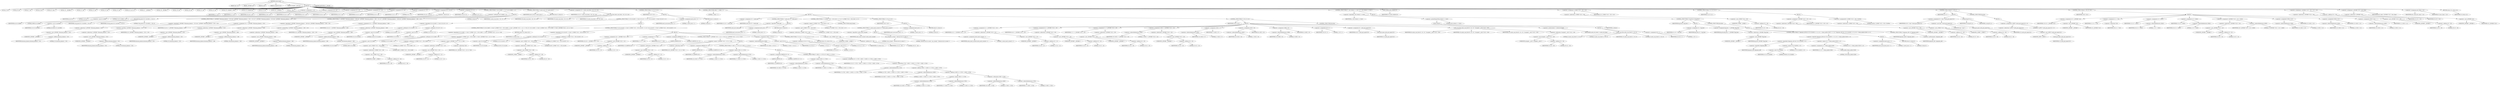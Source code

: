 digraph cache_insert {  
"1000123" [label = "(METHOD,cache_insert)" ]
"1000124" [label = "(PARAM,char *a1)" ]
"1000125" [label = "(PARAM,_DWORD *a2)" ]
"1000126" [label = "(PARAM,int a3)" ]
"1000127" [label = "(PARAM,unsigned int a4)" ]
"1000128" [label = "(PARAM,unsigned __int16 a5)" ]
"1000129" [label = "(BLOCK,,)" ]
"1000130" [label = "(LOCAL,v5: int)" ]
"1000131" [label = "(LOCAL,v6: int)" ]
"1000132" [label = "(LOCAL,v7: int)" ]
"1000133" [label = "(LOCAL,v8: int)" ]
"1000134" [label = "(LOCAL,v9: char *)" ]
"1000135" [label = "(LOCAL,v10: _DWORD *)" ]
"1000136" [label = "(LOCAL,v11: int)" ]
"1000137" [label = "(LOCAL,v12: int)" ]
"1000138" [label = "(LOCAL,v13: int)" ]
"1000139" [label = "(LOCAL,v15: int)" ]
"1000140" [label = "(LOCAL,v16: int [ 5 ])" ]
"1000141" [label = "(LOCAL,v17: _DWORD *)" ]
"1000142" [label = "(LOCAL,v18: _DWORD *)" ]
"1000143" [label = "(LOCAL,v19: int)" ]
"1000144" [label = "(LOCAL,v20: int)" ]
"1000145" [label = "(LOCAL,v21: int)" ]
"1000146" [label = "(LOCAL,v22: int)" ]
"1000147" [label = "(LOCAL,v23: unsigned __int16)" ]
"1000148" [label = "(LOCAL,v24: unsigned int)" ]
"1000149" [label = "(LOCAL,v25: int)" ]
"1000150" [label = "(LOCAL,v26: _DWORD *)" ]
"1000151" [label = "(LOCAL,s: char *)" ]
"1000152" [label = "(<operator>.assignment,s = a1)" ]
"1000153" [label = "(IDENTIFIER,s,s = a1)" ]
"1000154" [label = "(IDENTIFIER,a1,s = a1)" ]
"1000155" [label = "(<operator>.assignment,v26 = a2)" ]
"1000156" [label = "(IDENTIFIER,v26,v26 = a2)" ]
"1000157" [label = "(IDENTIFIER,a2,v26 = a2)" ]
"1000158" [label = "(<operator>.assignment,v25 = a3)" ]
"1000159" [label = "(IDENTIFIER,v25,v25 = a3)" ]
"1000160" [label = "(IDENTIFIER,a3,v25 = a3)" ]
"1000161" [label = "(<operator>.assignment,v24 = a4)" ]
"1000162" [label = "(IDENTIFIER,v24,v24 = a4)" ]
"1000163" [label = "(IDENTIFIER,a4,v24 = a4)" ]
"1000164" [label = "(<operator>.assignment,v23 = a5)" ]
"1000165" [label = "(IDENTIFIER,v23,v23 = a5)" ]
"1000166" [label = "(IDENTIFIER,a5,v23 = a5)" ]
"1000167" [label = "(<operator>.assignment,v21 = 0)" ]
"1000168" [label = "(IDENTIFIER,v21,v21 = 0)" ]
"1000169" [label = "(LITERAL,0,v21 = 0)" ]
"1000170" [label = "(<operator>.assignment,v20 = a5 & 4)" ]
"1000171" [label = "(IDENTIFIER,v20,v20 = a5 & 4)" ]
"1000172" [label = "(<operator>.and,a5 & 4)" ]
"1000173" [label = "(IDENTIFIER,a5,a5 & 4)" ]
"1000174" [label = "(LITERAL,4,a5 & 4)" ]
"1000175" [label = "(<operator>.assignment,v19 = 0)" ]
"1000176" [label = "(IDENTIFIER,v19,v19 = 0)" ]
"1000177" [label = "(LITERAL,0,v19 = 0)" ]
"1000178" [label = "(CONTROL_STRUCTURE,if ( (a5 & 0x980) != 0 ),if ( (a5 & 0x980) != 0 ))" ]
"1000179" [label = "(<operator>.notEquals,(a5 & 0x980) != 0)" ]
"1000180" [label = "(<operator>.and,a5 & 0x980)" ]
"1000181" [label = "(IDENTIFIER,a5,a5 & 0x980)" ]
"1000182" [label = "(LITERAL,0x980,a5 & 0x980)" ]
"1000183" [label = "(LITERAL,0,(a5 & 0x980) != 0)" ]
"1000184" [label = "(BLOCK,,)" ]
"1000185" [label = "(log_query,log_query(v23 | 0x10000, s, v26, 0))" ]
"1000186" [label = "(<operator>.or,v23 | 0x10000)" ]
"1000187" [label = "(IDENTIFIER,v23,v23 | 0x10000)" ]
"1000188" [label = "(LITERAL,0x10000,v23 | 0x10000)" ]
"1000189" [label = "(IDENTIFIER,s,log_query(v23 | 0x10000, s, v26, 0))" ]
"1000190" [label = "(IDENTIFIER,v26,log_query(v23 | 0x10000, s, v26, 0))" ]
"1000191" [label = "(LITERAL,0,log_query(v23 | 0x10000, s, v26, 0))" ]
"1000192" [label = "(CONTROL_STRUCTURE,if ( *(_DWORD *)(dnsmasq_daemon + 252) && *(_DWORD *)(dnsmasq_daemon + 252) < v24 ),if ( *(_DWORD *)(dnsmasq_daemon + 252) && *(_DWORD *)(dnsmasq_daemon + 252) < v24 ))" ]
"1000193" [label = "(<operator>.logicalAnd,*(_DWORD *)(dnsmasq_daemon + 252) && *(_DWORD *)(dnsmasq_daemon + 252) < v24)" ]
"1000194" [label = "(<operator>.indirection,*(_DWORD *)(dnsmasq_daemon + 252))" ]
"1000195" [label = "(<operator>.cast,(_DWORD *)(dnsmasq_daemon + 252))" ]
"1000196" [label = "(UNKNOWN,_DWORD *,_DWORD *)" ]
"1000197" [label = "(<operator>.addition,dnsmasq_daemon + 252)" ]
"1000198" [label = "(IDENTIFIER,dnsmasq_daemon,dnsmasq_daemon + 252)" ]
"1000199" [label = "(LITERAL,252,dnsmasq_daemon + 252)" ]
"1000200" [label = "(<operator>.lessThan,*(_DWORD *)(dnsmasq_daemon + 252) < v24)" ]
"1000201" [label = "(<operator>.indirection,*(_DWORD *)(dnsmasq_daemon + 252))" ]
"1000202" [label = "(<operator>.cast,(_DWORD *)(dnsmasq_daemon + 252))" ]
"1000203" [label = "(UNKNOWN,_DWORD *,_DWORD *)" ]
"1000204" [label = "(<operator>.addition,dnsmasq_daemon + 252)" ]
"1000205" [label = "(IDENTIFIER,dnsmasq_daemon,dnsmasq_daemon + 252)" ]
"1000206" [label = "(LITERAL,252,dnsmasq_daemon + 252)" ]
"1000207" [label = "(IDENTIFIER,v24,*(_DWORD *)(dnsmasq_daemon + 252) < v24)" ]
"1000208" [label = "(<operator>.assignment,v24 = *(_DWORD *)(dnsmasq_daemon + 252))" ]
"1000209" [label = "(IDENTIFIER,v24,v24 = *(_DWORD *)(dnsmasq_daemon + 252))" ]
"1000210" [label = "(<operator>.indirection,*(_DWORD *)(dnsmasq_daemon + 252))" ]
"1000211" [label = "(<operator>.cast,(_DWORD *)(dnsmasq_daemon + 252))" ]
"1000212" [label = "(UNKNOWN,_DWORD *,_DWORD *)" ]
"1000213" [label = "(<operator>.addition,dnsmasq_daemon + 252)" ]
"1000214" [label = "(IDENTIFIER,dnsmasq_daemon,dnsmasq_daemon + 252)" ]
"1000215" [label = "(LITERAL,252,dnsmasq_daemon + 252)" ]
"1000216" [label = "(CONTROL_STRUCTURE,if ( *(_DWORD *)(dnsmasq_daemon + 248) && *(_DWORD *)(dnsmasq_daemon + 248) > v24 ),if ( *(_DWORD *)(dnsmasq_daemon + 248) && *(_DWORD *)(dnsmasq_daemon + 248) > v24 ))" ]
"1000217" [label = "(<operator>.logicalAnd,*(_DWORD *)(dnsmasq_daemon + 248) && *(_DWORD *)(dnsmasq_daemon + 248) > v24)" ]
"1000218" [label = "(<operator>.indirection,*(_DWORD *)(dnsmasq_daemon + 248))" ]
"1000219" [label = "(<operator>.cast,(_DWORD *)(dnsmasq_daemon + 248))" ]
"1000220" [label = "(UNKNOWN,_DWORD *,_DWORD *)" ]
"1000221" [label = "(<operator>.addition,dnsmasq_daemon + 248)" ]
"1000222" [label = "(IDENTIFIER,dnsmasq_daemon,dnsmasq_daemon + 248)" ]
"1000223" [label = "(LITERAL,248,dnsmasq_daemon + 248)" ]
"1000224" [label = "(<operator>.greaterThan,*(_DWORD *)(dnsmasq_daemon + 248) > v24)" ]
"1000225" [label = "(<operator>.indirection,*(_DWORD *)(dnsmasq_daemon + 248))" ]
"1000226" [label = "(<operator>.cast,(_DWORD *)(dnsmasq_daemon + 248))" ]
"1000227" [label = "(UNKNOWN,_DWORD *,_DWORD *)" ]
"1000228" [label = "(<operator>.addition,dnsmasq_daemon + 248)" ]
"1000229" [label = "(IDENTIFIER,dnsmasq_daemon,dnsmasq_daemon + 248)" ]
"1000230" [label = "(LITERAL,248,dnsmasq_daemon + 248)" ]
"1000231" [label = "(IDENTIFIER,v24,*(_DWORD *)(dnsmasq_daemon + 248) > v24)" ]
"1000232" [label = "(<operator>.assignment,v24 = *(_DWORD *)(dnsmasq_daemon + 248))" ]
"1000233" [label = "(IDENTIFIER,v24,v24 = *(_DWORD *)(dnsmasq_daemon + 248))" ]
"1000234" [label = "(<operator>.indirection,*(_DWORD *)(dnsmasq_daemon + 248))" ]
"1000235" [label = "(<operator>.cast,(_DWORD *)(dnsmasq_daemon + 248))" ]
"1000236" [label = "(UNKNOWN,_DWORD *,_DWORD *)" ]
"1000237" [label = "(<operator>.addition,dnsmasq_daemon + 248)" ]
"1000238" [label = "(IDENTIFIER,dnsmasq_daemon,dnsmasq_daemon + 248)" ]
"1000239" [label = "(LITERAL,248,dnsmasq_daemon + 248)" ]
"1000240" [label = "(CONTROL_STRUCTURE,if ( insert_error ),if ( insert_error ))" ]
"1000241" [label = "(IDENTIFIER,insert_error,if ( insert_error ))" ]
"1000242" [label = "(RETURN,return 0;,return 0;)" ]
"1000243" [label = "(LITERAL,0,return 0;)" ]
"1000244" [label = "(<operator>.assignment,v22 = cache_scan_free(s, v26, v25, v23))" ]
"1000245" [label = "(IDENTIFIER,v22,v22 = cache_scan_free(s, v26, v25, v23))" ]
"1000246" [label = "(cache_scan_free,cache_scan_free(s, v26, v25, v23))" ]
"1000247" [label = "(IDENTIFIER,s,cache_scan_free(s, v26, v25, v23))" ]
"1000248" [label = "(IDENTIFIER,v26,cache_scan_free(s, v26, v25, v23))" ]
"1000249" [label = "(IDENTIFIER,v25,cache_scan_free(s, v26, v25, v23))" ]
"1000250" [label = "(IDENTIFIER,v23,cache_scan_free(s, v26, v25, v23))" ]
"1000251" [label = "(CONTROL_STRUCTURE,if ( v22 ),if ( v22 ))" ]
"1000252" [label = "(IDENTIFIER,v22,if ( v22 ))" ]
"1000253" [label = "(BLOCK,,)" ]
"1000254" [label = "(CONTROL_STRUCTURE,if ( (v23 & 0x180) != 0 && (v23 & 8) != 0 ),if ( (v23 & 0x180) != 0 && (v23 & 8) != 0 ))" ]
"1000255" [label = "(<operator>.logicalAnd,(v23 & 0x180) != 0 && (v23 & 8) != 0)" ]
"1000256" [label = "(<operator>.notEquals,(v23 & 0x180) != 0)" ]
"1000257" [label = "(<operator>.and,v23 & 0x180)" ]
"1000258" [label = "(IDENTIFIER,v23,v23 & 0x180)" ]
"1000259" [label = "(LITERAL,0x180,v23 & 0x180)" ]
"1000260" [label = "(LITERAL,0,(v23 & 0x180) != 0)" ]
"1000261" [label = "(<operator>.notEquals,(v23 & 8) != 0)" ]
"1000262" [label = "(<operator>.and,v23 & 8)" ]
"1000263" [label = "(IDENTIFIER,v23,v23 & 8)" ]
"1000264" [label = "(LITERAL,8,v23 & 8)" ]
"1000265" [label = "(LITERAL,0,(v23 & 8) != 0)" ]
"1000266" [label = "(BLOCK,,)" ]
"1000267" [label = "(CONTROL_STRUCTURE,if ( (v23 & 0x80) != 0 && (*(_WORD *)(v22 + 36) & 0x80) != 0 && *(_DWORD *)(v22 + 12) == *v26 ),if ( (v23 & 0x80) != 0 && (*(_WORD *)(v22 + 36) & 0x80) != 0 && *(_DWORD *)(v22 + 12) == *v26 ))" ]
"1000268" [label = "(<operator>.logicalAnd,(v23 & 0x80) != 0 && (*(_WORD *)(v22 + 36) & 0x80) != 0 && *(_DWORD *)(v22 + 12) == *v26)" ]
"1000269" [label = "(<operator>.notEquals,(v23 & 0x80) != 0)" ]
"1000270" [label = "(<operator>.and,v23 & 0x80)" ]
"1000271" [label = "(IDENTIFIER,v23,v23 & 0x80)" ]
"1000272" [label = "(LITERAL,0x80,v23 & 0x80)" ]
"1000273" [label = "(LITERAL,0,(v23 & 0x80) != 0)" ]
"1000274" [label = "(<operator>.logicalAnd,(*(_WORD *)(v22 + 36) & 0x80) != 0 && *(_DWORD *)(v22 + 12) == *v26)" ]
"1000275" [label = "(<operator>.notEquals,(*(_WORD *)(v22 + 36) & 0x80) != 0)" ]
"1000276" [label = "(<operator>.and,*(_WORD *)(v22 + 36) & 0x80)" ]
"1000277" [label = "(<operator>.indirection,*(_WORD *)(v22 + 36))" ]
"1000278" [label = "(<operator>.cast,(_WORD *)(v22 + 36))" ]
"1000279" [label = "(UNKNOWN,_WORD *,_WORD *)" ]
"1000280" [label = "(<operator>.addition,v22 + 36)" ]
"1000281" [label = "(IDENTIFIER,v22,v22 + 36)" ]
"1000282" [label = "(LITERAL,36,v22 + 36)" ]
"1000283" [label = "(LITERAL,0x80,*(_WORD *)(v22 + 36) & 0x80)" ]
"1000284" [label = "(LITERAL,0,(*(_WORD *)(v22 + 36) & 0x80) != 0)" ]
"1000285" [label = "(<operator>.equals,*(_DWORD *)(v22 + 12) == *v26)" ]
"1000286" [label = "(<operator>.indirection,*(_DWORD *)(v22 + 12))" ]
"1000287" [label = "(<operator>.cast,(_DWORD *)(v22 + 12))" ]
"1000288" [label = "(UNKNOWN,_DWORD *,_DWORD *)" ]
"1000289" [label = "(<operator>.addition,v22 + 12)" ]
"1000290" [label = "(IDENTIFIER,v22,v22 + 12)" ]
"1000291" [label = "(LITERAL,12,v22 + 12)" ]
"1000292" [label = "(<operator>.indirection,*v26)" ]
"1000293" [label = "(IDENTIFIER,v26,*(_DWORD *)(v22 + 12) == *v26)" ]
"1000294" [label = "(RETURN,return v22;,return v22;)" ]
"1000295" [label = "(IDENTIFIER,v22,return v22;)" ]
"1000296" [label = "(CONTROL_STRUCTURE,if ( (v23 & 0x100) != 0 && (*(_WORD *)(v22 + 36) & 0x100) != 0 ),if ( (v23 & 0x100) != 0 && (*(_WORD *)(v22 + 36) & 0x100) != 0 ))" ]
"1000297" [label = "(<operator>.logicalAnd,(v23 & 0x100) != 0 && (*(_WORD *)(v22 + 36) & 0x100) != 0)" ]
"1000298" [label = "(<operator>.notEquals,(v23 & 0x100) != 0)" ]
"1000299" [label = "(<operator>.and,v23 & 0x100)" ]
"1000300" [label = "(IDENTIFIER,v23,v23 & 0x100)" ]
"1000301" [label = "(LITERAL,0x100,v23 & 0x100)" ]
"1000302" [label = "(LITERAL,0,(v23 & 0x100) != 0)" ]
"1000303" [label = "(<operator>.notEquals,(*(_WORD *)(v22 + 36) & 0x100) != 0)" ]
"1000304" [label = "(<operator>.and,*(_WORD *)(v22 + 36) & 0x100)" ]
"1000305" [label = "(<operator>.indirection,*(_WORD *)(v22 + 36))" ]
"1000306" [label = "(<operator>.cast,(_WORD *)(v22 + 36))" ]
"1000307" [label = "(UNKNOWN,_WORD *,_WORD *)" ]
"1000308" [label = "(<operator>.addition,v22 + 36)" ]
"1000309" [label = "(IDENTIFIER,v22,v22 + 36)" ]
"1000310" [label = "(LITERAL,36,v22 + 36)" ]
"1000311" [label = "(LITERAL,0x100,*(_WORD *)(v22 + 36) & 0x100)" ]
"1000312" [label = "(LITERAL,0,(*(_WORD *)(v22 + 36) & 0x100) != 0)" ]
"1000313" [label = "(BLOCK,,)" ]
"1000314" [label = "(<operator>.assignment,v18 = (_DWORD *)(v22 + 12))" ]
"1000315" [label = "(IDENTIFIER,v18,v18 = (_DWORD *)(v22 + 12))" ]
"1000316" [label = "(<operator>.cast,(_DWORD *)(v22 + 12))" ]
"1000317" [label = "(UNKNOWN,_DWORD *,_DWORD *)" ]
"1000318" [label = "(<operator>.addition,v22 + 12)" ]
"1000319" [label = "(IDENTIFIER,v22,v22 + 12)" ]
"1000320" [label = "(LITERAL,12,v22 + 12)" ]
"1000321" [label = "(<operator>.assignment,v17 = v26)" ]
"1000322" [label = "(IDENTIFIER,v17,v17 = v26)" ]
"1000323" [label = "(IDENTIFIER,v26,v17 = v26)" ]
"1000324" [label = "(<operator>.assignment,LOBYTE(v15) = 0)" ]
"1000325" [label = "(LOBYTE,LOBYTE(v15))" ]
"1000326" [label = "(IDENTIFIER,v15,LOBYTE(v15))" ]
"1000327" [label = "(LITERAL,0,LOBYTE(v15) = 0)" ]
"1000328" [label = "(CONTROL_STRUCTURE,if ( *(_DWORD *)(v22 + 12) == *v26 ),if ( *(_DWORD *)(v22 + 12) == *v26 ))" ]
"1000329" [label = "(<operator>.equals,*(_DWORD *)(v22 + 12) == *v26)" ]
"1000330" [label = "(<operator>.indirection,*(_DWORD *)(v22 + 12))" ]
"1000331" [label = "(<operator>.cast,(_DWORD *)(v22 + 12))" ]
"1000332" [label = "(UNKNOWN,_DWORD *,_DWORD *)" ]
"1000333" [label = "(<operator>.addition,v22 + 12)" ]
"1000334" [label = "(IDENTIFIER,v22,v22 + 12)" ]
"1000335" [label = "(LITERAL,12,v22 + 12)" ]
"1000336" [label = "(<operator>.indirection,*v26)" ]
"1000337" [label = "(IDENTIFIER,v26,*(_DWORD *)(v22 + 12) == *v26)" ]
"1000338" [label = "(BLOCK,,)" ]
"1000339" [label = "(<operator>.assignment,LOBYTE(v15) = 0)" ]
"1000340" [label = "(LOBYTE,LOBYTE(v15))" ]
"1000341" [label = "(IDENTIFIER,v15,LOBYTE(v15))" ]
"1000342" [label = "(LITERAL,0,LOBYTE(v15) = 0)" ]
"1000343" [label = "(CONTROL_STRUCTURE,if ( v18[1] == v17[1] ),if ( v18[1] == v17[1] ))" ]
"1000344" [label = "(<operator>.equals,v18[1] == v17[1])" ]
"1000345" [label = "(<operator>.indirectIndexAccess,v18[1])" ]
"1000346" [label = "(IDENTIFIER,v18,v18[1] == v17[1])" ]
"1000347" [label = "(LITERAL,1,v18[1] == v17[1])" ]
"1000348" [label = "(<operator>.indirectIndexAccess,v17[1])" ]
"1000349" [label = "(IDENTIFIER,v17,v18[1] == v17[1])" ]
"1000350" [label = "(LITERAL,1,v18[1] == v17[1])" ]
"1000351" [label = "(BLOCK,,)" ]
"1000352" [label = "(<operator>.assignment,LOBYTE(v15) = 0)" ]
"1000353" [label = "(LOBYTE,LOBYTE(v15))" ]
"1000354" [label = "(IDENTIFIER,v15,LOBYTE(v15))" ]
"1000355" [label = "(LITERAL,0,LOBYTE(v15) = 0)" ]
"1000356" [label = "(CONTROL_STRUCTURE,if ( v18[2] == v17[2] ),if ( v18[2] == v17[2] ))" ]
"1000357" [label = "(<operator>.equals,v18[2] == v17[2])" ]
"1000358" [label = "(<operator>.indirectIndexAccess,v18[2])" ]
"1000359" [label = "(IDENTIFIER,v18,v18[2] == v17[2])" ]
"1000360" [label = "(LITERAL,2,v18[2] == v17[2])" ]
"1000361" [label = "(<operator>.indirectIndexAccess,v17[2])" ]
"1000362" [label = "(IDENTIFIER,v17,v18[2] == v17[2])" ]
"1000363" [label = "(LITERAL,2,v18[2] == v17[2])" ]
"1000364" [label = "(<operator>.assignment,v15 = v17[3] - v18[3] + (v18[3] == v17[3]) + v18[3] - v17[3])" ]
"1000365" [label = "(IDENTIFIER,v15,v15 = v17[3] - v18[3] + (v18[3] == v17[3]) + v18[3] - v17[3])" ]
"1000366" [label = "(<operator>.subtraction,v17[3] - v18[3] + (v18[3] == v17[3]) + v18[3] - v17[3])" ]
"1000367" [label = "(<operator>.indirectIndexAccess,v17[3])" ]
"1000368" [label = "(IDENTIFIER,v17,v17[3] - v18[3] + (v18[3] == v17[3]) + v18[3] - v17[3])" ]
"1000369" [label = "(LITERAL,3,v17[3] - v18[3] + (v18[3] == v17[3]) + v18[3] - v17[3])" ]
"1000370" [label = "(<operator>.addition,v18[3] + (v18[3] == v17[3]) + v18[3] - v17[3])" ]
"1000371" [label = "(<operator>.indirectIndexAccess,v18[3])" ]
"1000372" [label = "(IDENTIFIER,v18,v18[3] + (v18[3] == v17[3]) + v18[3] - v17[3])" ]
"1000373" [label = "(LITERAL,3,v18[3] + (v18[3] == v17[3]) + v18[3] - v17[3])" ]
"1000374" [label = "(<operator>.addition,(v18[3] == v17[3]) + v18[3] - v17[3])" ]
"1000375" [label = "(<operator>.equals,v18[3] == v17[3])" ]
"1000376" [label = "(<operator>.indirectIndexAccess,v18[3])" ]
"1000377" [label = "(IDENTIFIER,v18,v18[3] == v17[3])" ]
"1000378" [label = "(LITERAL,3,v18[3] == v17[3])" ]
"1000379" [label = "(<operator>.indirectIndexAccess,v17[3])" ]
"1000380" [label = "(IDENTIFIER,v17,v18[3] == v17[3])" ]
"1000381" [label = "(LITERAL,3,v18[3] == v17[3])" ]
"1000382" [label = "(<operator>.subtraction,v18[3] - v17[3])" ]
"1000383" [label = "(<operator>.indirectIndexAccess,v18[3])" ]
"1000384" [label = "(IDENTIFIER,v18,v18[3] - v17[3])" ]
"1000385" [label = "(LITERAL,3,v18[3] - v17[3])" ]
"1000386" [label = "(<operator>.indirectIndexAccess,v17[3])" ]
"1000387" [label = "(IDENTIFIER,v17,v18[3] - v17[3])" ]
"1000388" [label = "(LITERAL,3,v18[3] - v17[3])" ]
"1000389" [label = "(<operator>.assignment,v16[4] = v15 & 1)" ]
"1000390" [label = "(<operator>.indirectIndexAccess,v16[4])" ]
"1000391" [label = "(IDENTIFIER,v16,v16[4] = v15 & 1)" ]
"1000392" [label = "(LITERAL,4,v16[4] = v15 & 1)" ]
"1000393" [label = "(<operator>.and,v15 & 1)" ]
"1000394" [label = "(IDENTIFIER,v15,v15 & 1)" ]
"1000395" [label = "(LITERAL,1,v15 & 1)" ]
"1000396" [label = "(CONTROL_STRUCTURE,if ( (v15 & 1) != 0 ),if ( (v15 & 1) != 0 ))" ]
"1000397" [label = "(<operator>.notEquals,(v15 & 1) != 0)" ]
"1000398" [label = "(<operator>.and,v15 & 1)" ]
"1000399" [label = "(IDENTIFIER,v15,v15 & 1)" ]
"1000400" [label = "(LITERAL,1,v15 & 1)" ]
"1000401" [label = "(LITERAL,0,(v15 & 1) != 0)" ]
"1000402" [label = "(RETURN,return v22;,return v22;)" ]
"1000403" [label = "(IDENTIFIER,v22,return v22;)" ]
"1000404" [label = "(<operator>.assignment,insert_error = 1)" ]
"1000405" [label = "(IDENTIFIER,insert_error,insert_error = 1)" ]
"1000406" [label = "(LITERAL,1,insert_error = 1)" ]
"1000407" [label = "(RETURN,return 0;,return 0;)" ]
"1000408" [label = "(LITERAL,0,return 0;)" ]
"1000409" [label = "(CONTROL_STRUCTURE,while ( 1 ),while ( 1 ))" ]
"1000410" [label = "(LITERAL,1,while ( 1 ))" ]
"1000411" [label = "(BLOCK,,)" ]
"1000412" [label = "(<operator>.assignment,v22 = cache_tail)" ]
"1000413" [label = "(IDENTIFIER,v22,v22 = cache_tail)" ]
"1000414" [label = "(IDENTIFIER,cache_tail,v22 = cache_tail)" ]
"1000415" [label = "(CONTROL_STRUCTURE,if ( !cache_tail ),if ( !cache_tail ))" ]
"1000416" [label = "(<operator>.logicalNot,!cache_tail)" ]
"1000417" [label = "(IDENTIFIER,cache_tail,!cache_tail)" ]
"1000418" [label = "(BLOCK,,)" ]
"1000419" [label = "(<operator>.assignment,insert_error = 1)" ]
"1000420" [label = "(IDENTIFIER,insert_error,insert_error = 1)" ]
"1000421" [label = "(LITERAL,1,insert_error = 1)" ]
"1000422" [label = "(RETURN,return 0;,return 0;)" ]
"1000423" [label = "(LITERAL,0,return 0;)" ]
"1000424" [label = "(CONTROL_STRUCTURE,if ( (*(_WORD *)(v22 + 36) & 0xC) == 0 ),if ( (*(_WORD *)(v22 + 36) & 0xC) == 0 ))" ]
"1000425" [label = "(<operator>.equals,(*(_WORD *)(v22 + 36) & 0xC) == 0)" ]
"1000426" [label = "(<operator>.and,*(_WORD *)(v22 + 36) & 0xC)" ]
"1000427" [label = "(<operator>.indirection,*(_WORD *)(v22 + 36))" ]
"1000428" [label = "(<operator>.cast,(_WORD *)(v22 + 36))" ]
"1000429" [label = "(UNKNOWN,_WORD *,_WORD *)" ]
"1000430" [label = "(<operator>.addition,v22 + 36)" ]
"1000431" [label = "(IDENTIFIER,v22,v22 + 36)" ]
"1000432" [label = "(LITERAL,36,v22 + 36)" ]
"1000433" [label = "(LITERAL,0xC,*(_WORD *)(v22 + 36) & 0xC)" ]
"1000434" [label = "(LITERAL,0,(*(_WORD *)(v22 + 36) & 0xC) == 0)" ]
"1000435" [label = "(CONTROL_STRUCTURE,break;,break;)" ]
"1000436" [label = "(CONTROL_STRUCTURE,if ( v19 ),if ( v19 ))" ]
"1000437" [label = "(IDENTIFIER,v19,if ( v19 ))" ]
"1000438" [label = "(BLOCK,,)" ]
"1000439" [label = "(CONTROL_STRUCTURE,if ( !cache_insert_warned ),if ( !cache_insert_warned ))" ]
"1000440" [label = "(<operator>.logicalNot,!cache_insert_warned)" ]
"1000441" [label = "(IDENTIFIER,cache_insert_warned,!cache_insert_warned)" ]
"1000442" [label = "(BLOCK,,)" ]
"1000443" [label = "(my_syslog,my_syslog(3, \"Internal error in cache.\"))" ]
"1000444" [label = "(LITERAL,3,my_syslog(3, \"Internal error in cache.\"))" ]
"1000445" [label = "(LITERAL,\"Internal error in cache.\",my_syslog(3, \"Internal error in cache.\"))" ]
"1000446" [label = "(<operator>.assignment,cache_insert_warned = 1)" ]
"1000447" [label = "(IDENTIFIER,cache_insert_warned,cache_insert_warned = 1)" ]
"1000448" [label = "(LITERAL,1,cache_insert_warned = 1)" ]
"1000449" [label = "(<operator>.assignment,insert_error = 1)" ]
"1000450" [label = "(IDENTIFIER,insert_error,insert_error = 1)" ]
"1000451" [label = "(LITERAL,1,insert_error = 1)" ]
"1000452" [label = "(RETURN,return 0;,return 0;)" ]
"1000453" [label = "(LITERAL,0,return 0;)" ]
"1000454" [label = "(CONTROL_STRUCTURE,if ( v20 ),if ( v20 ))" ]
"1000455" [label = "(IDENTIFIER,v20,if ( v20 ))" ]
"1000456" [label = "(BLOCK,,)" ]
"1000457" [label = "(<operator>.assignment,v5 = *(_DWORD *)(v22 + 12))" ]
"1000458" [label = "(IDENTIFIER,v5,v5 = *(_DWORD *)(v22 + 12))" ]
"1000459" [label = "(<operator>.indirection,*(_DWORD *)(v22 + 12))" ]
"1000460" [label = "(<operator>.cast,(_DWORD *)(v22 + 12))" ]
"1000461" [label = "(UNKNOWN,_DWORD *,_DWORD *)" ]
"1000462" [label = "(<operator>.addition,v22 + 12)" ]
"1000463" [label = "(IDENTIFIER,v22,v22 + 12)" ]
"1000464" [label = "(LITERAL,12,v22 + 12)" ]
"1000465" [label = "(<operator>.assignment,v6 = *(_DWORD *)(v22 + 16))" ]
"1000466" [label = "(IDENTIFIER,v6,v6 = *(_DWORD *)(v22 + 16))" ]
"1000467" [label = "(<operator>.indirection,*(_DWORD *)(v22 + 16))" ]
"1000468" [label = "(<operator>.cast,(_DWORD *)(v22 + 16))" ]
"1000469" [label = "(UNKNOWN,_DWORD *,_DWORD *)" ]
"1000470" [label = "(<operator>.addition,v22 + 16)" ]
"1000471" [label = "(IDENTIFIER,v22,v22 + 16)" ]
"1000472" [label = "(LITERAL,16,v22 + 16)" ]
"1000473" [label = "(<operator>.assignment,v7 = *(_DWORD *)(v22 + 20))" ]
"1000474" [label = "(IDENTIFIER,v7,v7 = *(_DWORD *)(v22 + 20))" ]
"1000475" [label = "(<operator>.indirection,*(_DWORD *)(v22 + 20))" ]
"1000476" [label = "(<operator>.cast,(_DWORD *)(v22 + 20))" ]
"1000477" [label = "(UNKNOWN,_DWORD *,_DWORD *)" ]
"1000478" [label = "(<operator>.addition,v22 + 20)" ]
"1000479" [label = "(IDENTIFIER,v22,v22 + 20)" ]
"1000480" [label = "(LITERAL,20,v22 + 20)" ]
"1000481" [label = "(<operator>.assignment,v16[3] = *(_DWORD *)(v22 + 24))" ]
"1000482" [label = "(<operator>.indirectIndexAccess,v16[3])" ]
"1000483" [label = "(IDENTIFIER,v16,v16[3] = *(_DWORD *)(v22 + 24))" ]
"1000484" [label = "(LITERAL,3,v16[3] = *(_DWORD *)(v22 + 24))" ]
"1000485" [label = "(<operator>.indirection,*(_DWORD *)(v22 + 24))" ]
"1000486" [label = "(<operator>.cast,(_DWORD *)(v22 + 24))" ]
"1000487" [label = "(UNKNOWN,_DWORD *,_DWORD *)" ]
"1000488" [label = "(<operator>.addition,v22 + 24)" ]
"1000489" [label = "(IDENTIFIER,v22,v22 + 24)" ]
"1000490" [label = "(LITERAL,24,v22 + 24)" ]
"1000491" [label = "(<operator>.assignment,v16[2] = v7)" ]
"1000492" [label = "(<operator>.indirectIndexAccess,v16[2])" ]
"1000493" [label = "(IDENTIFIER,v16,v16[2] = v7)" ]
"1000494" [label = "(LITERAL,2,v16[2] = v7)" ]
"1000495" [label = "(IDENTIFIER,v7,v16[2] = v7)" ]
"1000496" [label = "(<operator>.assignment,v16[1] = v6)" ]
"1000497" [label = "(<operator>.indirectIndexAccess,v16[1])" ]
"1000498" [label = "(IDENTIFIER,v16,v16[1] = v6)" ]
"1000499" [label = "(LITERAL,1,v16[1] = v6)" ]
"1000500" [label = "(IDENTIFIER,v6,v16[1] = v6)" ]
"1000501" [label = "(<operator>.assignment,v16[0] = v5)" ]
"1000502" [label = "(<operator>.indirectIndexAccess,v16[0])" ]
"1000503" [label = "(IDENTIFIER,v16,v16[0] = v5)" ]
"1000504" [label = "(LITERAL,0,v16[0] = v5)" ]
"1000505" [label = "(IDENTIFIER,v5,v16[0] = v5)" ]
"1000506" [label = "(<operator>.assignment,v19 = 1)" ]
"1000507" [label = "(IDENTIFIER,v19,v19 = 1)" ]
"1000508" [label = "(LITERAL,1,v19 = 1)" ]
"1000509" [label = "(<operator>.assignment,v8 = cache_get_name(v22))" ]
"1000510" [label = "(IDENTIFIER,v8,v8 = cache_get_name(v22))" ]
"1000511" [label = "(cache_get_name,cache_get_name(v22))" ]
"1000512" [label = "(IDENTIFIER,v22,cache_get_name(v22))" ]
"1000513" [label = "(cache_scan_free,cache_scan_free(v8, v16, v25, *(unsigned __int16 *)(v22 + 36)))" ]
"1000514" [label = "(IDENTIFIER,v8,cache_scan_free(v8, v16, v25, *(unsigned __int16 *)(v22 + 36)))" ]
"1000515" [label = "(IDENTIFIER,v16,cache_scan_free(v8, v16, v25, *(unsigned __int16 *)(v22 + 36)))" ]
"1000516" [label = "(IDENTIFIER,v25,cache_scan_free(v8, v16, v25, *(unsigned __int16 *)(v22 + 36)))" ]
"1000517" [label = "(<operator>.indirection,*(unsigned __int16 *)(v22 + 36))" ]
"1000518" [label = "(<operator>.cast,(unsigned __int16 *)(v22 + 36))" ]
"1000519" [label = "(UNKNOWN,unsigned __int16 *,unsigned __int16 *)" ]
"1000520" [label = "(<operator>.addition,v22 + 36)" ]
"1000521" [label = "(IDENTIFIER,v22,v22 + 36)" ]
"1000522" [label = "(LITERAL,36,v22 + 36)" ]
"1000523" [label = "(<operator>.preIncrement,++cache_live_freed)" ]
"1000524" [label = "(IDENTIFIER,cache_live_freed,++cache_live_freed)" ]
"1000525" [label = "(CONTROL_STRUCTURE,else,else)" ]
"1000526" [label = "(BLOCK,,)" ]
"1000527" [label = "(cache_scan_free,cache_scan_free(0, 0, v25, 0))" ]
"1000528" [label = "(LITERAL,0,cache_scan_free(0, 0, v25, 0))" ]
"1000529" [label = "(LITERAL,0,cache_scan_free(0, 0, v25, 0))" ]
"1000530" [label = "(IDENTIFIER,v25,cache_scan_free(0, 0, v25, 0))" ]
"1000531" [label = "(LITERAL,0,cache_scan_free(0, 0, v25, 0))" ]
"1000532" [label = "(<operator>.assignment,v20 = 1)" ]
"1000533" [label = "(IDENTIFIER,v20,v20 = 1)" ]
"1000534" [label = "(LITERAL,1,v20 = 1)" ]
"1000535" [label = "(CONTROL_STRUCTURE,if ( s && strlen(s) >= 0x32 ),if ( s && strlen(s) >= 0x32 ))" ]
"1000536" [label = "(<operator>.logicalAnd,s && strlen(s) >= 0x32)" ]
"1000537" [label = "(IDENTIFIER,s,s && strlen(s) >= 0x32)" ]
"1000538" [label = "(<operator>.greaterEqualsThan,strlen(s) >= 0x32)" ]
"1000539" [label = "(strlen,strlen(s))" ]
"1000540" [label = "(IDENTIFIER,s,strlen(s))" ]
"1000541" [label = "(LITERAL,0x32,strlen(s) >= 0x32)" ]
"1000542" [label = "(BLOCK,,)" ]
"1000543" [label = "(CONTROL_STRUCTURE,if ( big_free ),if ( big_free ))" ]
"1000544" [label = "(IDENTIFIER,big_free,if ( big_free ))" ]
"1000545" [label = "(BLOCK,,)" ]
"1000546" [label = "(<operator>.assignment,v21 = big_free)" ]
"1000547" [label = "(IDENTIFIER,v21,v21 = big_free)" ]
"1000548" [label = "(IDENTIFIER,big_free,v21 = big_free)" ]
"1000549" [label = "(<operator>.assignment,big_free = *(_DWORD *)big_free)" ]
"1000550" [label = "(IDENTIFIER,big_free,big_free = *(_DWORD *)big_free)" ]
"1000551" [label = "(<operator>.indirection,*(_DWORD *)big_free)" ]
"1000552" [label = "(<operator>.cast,(_DWORD *)big_free)" ]
"1000553" [label = "(UNKNOWN,_DWORD *,_DWORD *)" ]
"1000554" [label = "(IDENTIFIER,big_free,(_DWORD *)big_free)" ]
"1000555" [label = "(CONTROL_STRUCTURE,else,else)" ]
"1000556" [label = "(BLOCK,,)" ]
"1000557" [label = "(CONTROL_STRUCTURE,if ( !bignames_left && (v23 & 0x5000) == 0 || (v21 = whine_malloc(1028)) == 0 ),if ( !bignames_left && (v23 & 0x5000) == 0 || (v21 = whine_malloc(1028)) == 0 ))" ]
"1000558" [label = "(<operator>.logicalOr,!bignames_left && (v23 & 0x5000) == 0 || (v21 = whine_malloc(1028)) == 0)" ]
"1000559" [label = "(<operator>.logicalAnd,!bignames_left && (v23 & 0x5000) == 0)" ]
"1000560" [label = "(<operator>.logicalNot,!bignames_left)" ]
"1000561" [label = "(IDENTIFIER,bignames_left,!bignames_left)" ]
"1000562" [label = "(<operator>.equals,(v23 & 0x5000) == 0)" ]
"1000563" [label = "(<operator>.and,v23 & 0x5000)" ]
"1000564" [label = "(IDENTIFIER,v23,v23 & 0x5000)" ]
"1000565" [label = "(LITERAL,0x5000,v23 & 0x5000)" ]
"1000566" [label = "(LITERAL,0,(v23 & 0x5000) == 0)" ]
"1000567" [label = "(<operator>.equals,(v21 = whine_malloc(1028)) == 0)" ]
"1000568" [label = "(<operator>.assignment,v21 = whine_malloc(1028))" ]
"1000569" [label = "(IDENTIFIER,v21,v21 = whine_malloc(1028))" ]
"1000570" [label = "(whine_malloc,whine_malloc(1028))" ]
"1000571" [label = "(LITERAL,1028,whine_malloc(1028))" ]
"1000572" [label = "(LITERAL,0,(v21 = whine_malloc(1028)) == 0)" ]
"1000573" [label = "(BLOCK,,)" ]
"1000574" [label = "(<operator>.assignment,insert_error = 1)" ]
"1000575" [label = "(IDENTIFIER,insert_error,insert_error = 1)" ]
"1000576" [label = "(LITERAL,1,insert_error = 1)" ]
"1000577" [label = "(RETURN,return 0;,return 0;)" ]
"1000578" [label = "(LITERAL,0,return 0;)" ]
"1000579" [label = "(CONTROL_STRUCTURE,if ( bignames_left ),if ( bignames_left ))" ]
"1000580" [label = "(IDENTIFIER,bignames_left,if ( bignames_left ))" ]
"1000581" [label = "(<operator>.preDecrement,--bignames_left)" ]
"1000582" [label = "(IDENTIFIER,bignames_left,--bignames_left)" ]
"1000583" [label = "(cache_unlink,cache_unlink(v22))" ]
"1000584" [label = "(IDENTIFIER,v22,cache_unlink(v22))" ]
"1000585" [label = "(<operator>.assignment,*(_WORD *)(v22 + 36) = v23)" ]
"1000586" [label = "(<operator>.indirection,*(_WORD *)(v22 + 36))" ]
"1000587" [label = "(<operator>.cast,(_WORD *)(v22 + 36))" ]
"1000588" [label = "(UNKNOWN,_WORD *,_WORD *)" ]
"1000589" [label = "(<operator>.addition,v22 + 36)" ]
"1000590" [label = "(IDENTIFIER,v22,v22 + 36)" ]
"1000591" [label = "(LITERAL,36,v22 + 36)" ]
"1000592" [label = "(IDENTIFIER,v23,*(_WORD *)(v22 + 36) = v23)" ]
"1000593" [label = "(CONTROL_STRUCTURE,if ( v21 ),if ( v21 ))" ]
"1000594" [label = "(IDENTIFIER,v21,if ( v21 ))" ]
"1000595" [label = "(BLOCK,,)" ]
"1000596" [label = "(<operator>.assignment,*(_DWORD *)(v22 + 40) = v21)" ]
"1000597" [label = "(<operator>.indirection,*(_DWORD *)(v22 + 40))" ]
"1000598" [label = "(<operator>.cast,(_DWORD *)(v22 + 40))" ]
"1000599" [label = "(UNKNOWN,_DWORD *,_DWORD *)" ]
"1000600" [label = "(<operator>.addition,v22 + 40)" ]
"1000601" [label = "(IDENTIFIER,v22,v22 + 40)" ]
"1000602" [label = "(LITERAL,40,v22 + 40)" ]
"1000603" [label = "(IDENTIFIER,v21,*(_DWORD *)(v22 + 40) = v21)" ]
"1000604" [label = "(<operators>.assignmentOr,*(_WORD *)(v22 + 36) |= 0x200u)" ]
"1000605" [label = "(<operator>.indirection,*(_WORD *)(v22 + 36))" ]
"1000606" [label = "(<operator>.cast,(_WORD *)(v22 + 36))" ]
"1000607" [label = "(UNKNOWN,_WORD *,_WORD *)" ]
"1000608" [label = "(<operator>.addition,v22 + 36)" ]
"1000609" [label = "(IDENTIFIER,v22,v22 + 36)" ]
"1000610" [label = "(LITERAL,36,v22 + 36)" ]
"1000611" [label = "(LITERAL,0x200u,*(_WORD *)(v22 + 36) |= 0x200u)" ]
"1000612" [label = "(CONTROL_STRUCTURE,if ( s ),if ( s ))" ]
"1000613" [label = "(IDENTIFIER,s,if ( s ))" ]
"1000614" [label = "(BLOCK,,)" ]
"1000615" [label = "(<operator>.assignment,v9 = (char *)cache_get_name(v22))" ]
"1000616" [label = "(IDENTIFIER,v9,v9 = (char *)cache_get_name(v22))" ]
"1000617" [label = "(<operator>.cast,(char *)cache_get_name(v22))" ]
"1000618" [label = "(UNKNOWN,char *,char *)" ]
"1000619" [label = "(cache_get_name,cache_get_name(v22))" ]
"1000620" [label = "(IDENTIFIER,v22,cache_get_name(v22))" ]
"1000621" [label = "(strcpy,strcpy(v9, s))" ]
"1000622" [label = "(IDENTIFIER,v9,strcpy(v9, s))" ]
"1000623" [label = "(IDENTIFIER,s,strcpy(v9, s))" ]
"1000624" [label = "(CONTROL_STRUCTURE,else,else)" ]
"1000625" [label = "(BLOCK,,)" ]
"1000626" [label = "(<operator>.assignment,*(_BYTE *)cache_get_name(v22) = 0)" ]
"1000627" [label = "(<operator>.indirection,*(_BYTE *)cache_get_name(v22))" ]
"1000628" [label = "(<operator>.cast,(_BYTE *)cache_get_name(v22))" ]
"1000629" [label = "(UNKNOWN,_BYTE *,_BYTE *)" ]
"1000630" [label = "(cache_get_name,cache_get_name(v22))" ]
"1000631" [label = "(IDENTIFIER,v22,cache_get_name(v22))" ]
"1000632" [label = "(LITERAL,0,*(_BYTE *)cache_get_name(v22) = 0)" ]
"1000633" [label = "(CONTROL_STRUCTURE,if ( v26 ),if ( v26 ))" ]
"1000634" [label = "(IDENTIFIER,v26,if ( v26 ))" ]
"1000635" [label = "(BLOCK,,)" ]
"1000636" [label = "(<operator>.assignment,v10 = (_DWORD *)v22)" ]
"1000637" [label = "(IDENTIFIER,v10,v10 = (_DWORD *)v22)" ]
"1000638" [label = "(<operator>.cast,(_DWORD *)v22)" ]
"1000639" [label = "(UNKNOWN,_DWORD *,_DWORD *)" ]
"1000640" [label = "(IDENTIFIER,v22,(_DWORD *)v22)" ]
"1000641" [label = "(<operator>.assignment,v11 = *v26)" ]
"1000642" [label = "(IDENTIFIER,v11,v11 = *v26)" ]
"1000643" [label = "(<operator>.indirection,*v26)" ]
"1000644" [label = "(IDENTIFIER,v26,v11 = *v26)" ]
"1000645" [label = "(<operator>.assignment,v12 = v26[1])" ]
"1000646" [label = "(IDENTIFIER,v12,v12 = v26[1])" ]
"1000647" [label = "(<operator>.indirectIndexAccess,v26[1])" ]
"1000648" [label = "(IDENTIFIER,v26,v12 = v26[1])" ]
"1000649" [label = "(LITERAL,1,v12 = v26[1])" ]
"1000650" [label = "(<operator>.assignment,v13 = v26[2])" ]
"1000651" [label = "(IDENTIFIER,v13,v13 = v26[2])" ]
"1000652" [label = "(<operator>.indirectIndexAccess,v26[2])" ]
"1000653" [label = "(IDENTIFIER,v26,v13 = v26[2])" ]
"1000654" [label = "(LITERAL,2,v13 = v26[2])" ]
"1000655" [label = "(<operator>.assignment,*(_DWORD *)(v22 + 24) = v26[3])" ]
"1000656" [label = "(<operator>.indirection,*(_DWORD *)(v22 + 24))" ]
"1000657" [label = "(<operator>.cast,(_DWORD *)(v22 + 24))" ]
"1000658" [label = "(UNKNOWN,_DWORD *,_DWORD *)" ]
"1000659" [label = "(<operator>.addition,v22 + 24)" ]
"1000660" [label = "(IDENTIFIER,v22,v22 + 24)" ]
"1000661" [label = "(LITERAL,24,v22 + 24)" ]
"1000662" [label = "(<operator>.indirectIndexAccess,v26[3])" ]
"1000663" [label = "(IDENTIFIER,v26,*(_DWORD *)(v22 + 24) = v26[3])" ]
"1000664" [label = "(LITERAL,3,*(_DWORD *)(v22 + 24) = v26[3])" ]
"1000665" [label = "(<operator>.assignment,v10[5] = v13)" ]
"1000666" [label = "(<operator>.indirectIndexAccess,v10[5])" ]
"1000667" [label = "(IDENTIFIER,v10,v10[5] = v13)" ]
"1000668" [label = "(LITERAL,5,v10[5] = v13)" ]
"1000669" [label = "(IDENTIFIER,v13,v10[5] = v13)" ]
"1000670" [label = "(<operator>.assignment,v10[4] = v12)" ]
"1000671" [label = "(<operator>.indirectIndexAccess,v10[4])" ]
"1000672" [label = "(IDENTIFIER,v10,v10[4] = v12)" ]
"1000673" [label = "(LITERAL,4,v10[4] = v12)" ]
"1000674" [label = "(IDENTIFIER,v12,v10[4] = v12)" ]
"1000675" [label = "(<operator>.assignment,v10[3] = v11)" ]
"1000676" [label = "(<operator>.indirectIndexAccess,v10[3])" ]
"1000677" [label = "(IDENTIFIER,v10,v10[3] = v11)" ]
"1000678" [label = "(LITERAL,3,v10[3] = v11)" ]
"1000679" [label = "(IDENTIFIER,v11,v10[3] = v11)" ]
"1000680" [label = "(<operator>.assignment,*(_DWORD *)(v22 + 28) = v25 + v24)" ]
"1000681" [label = "(<operator>.indirection,*(_DWORD *)(v22 + 28))" ]
"1000682" [label = "(<operator>.cast,(_DWORD *)(v22 + 28))" ]
"1000683" [label = "(UNKNOWN,_DWORD *,_DWORD *)" ]
"1000684" [label = "(<operator>.addition,v22 + 28)" ]
"1000685" [label = "(IDENTIFIER,v22,v22 + 28)" ]
"1000686" [label = "(LITERAL,28,v22 + 28)" ]
"1000687" [label = "(<operator>.addition,v25 + v24)" ]
"1000688" [label = "(IDENTIFIER,v25,v25 + v24)" ]
"1000689" [label = "(IDENTIFIER,v24,v25 + v24)" ]
"1000690" [label = "(<operator>.assignment,*(_DWORD *)v22 = new_chain)" ]
"1000691" [label = "(<operator>.indirection,*(_DWORD *)v22)" ]
"1000692" [label = "(<operator>.cast,(_DWORD *)v22)" ]
"1000693" [label = "(UNKNOWN,_DWORD *,_DWORD *)" ]
"1000694" [label = "(IDENTIFIER,v22,(_DWORD *)v22)" ]
"1000695" [label = "(IDENTIFIER,new_chain,*(_DWORD *)v22 = new_chain)" ]
"1000696" [label = "(<operator>.assignment,new_chain = v22)" ]
"1000697" [label = "(IDENTIFIER,new_chain,new_chain = v22)" ]
"1000698" [label = "(IDENTIFIER,v22,new_chain = v22)" ]
"1000699" [label = "(RETURN,return v22;,return v22;)" ]
"1000700" [label = "(IDENTIFIER,v22,return v22;)" ]
"1000701" [label = "(METHOD_RETURN,int __fastcall)" ]
  "1000123" -> "1000124" 
  "1000123" -> "1000125" 
  "1000123" -> "1000126" 
  "1000123" -> "1000127" 
  "1000123" -> "1000128" 
  "1000123" -> "1000129" 
  "1000123" -> "1000701" 
  "1000129" -> "1000130" 
  "1000129" -> "1000131" 
  "1000129" -> "1000132" 
  "1000129" -> "1000133" 
  "1000129" -> "1000134" 
  "1000129" -> "1000135" 
  "1000129" -> "1000136" 
  "1000129" -> "1000137" 
  "1000129" -> "1000138" 
  "1000129" -> "1000139" 
  "1000129" -> "1000140" 
  "1000129" -> "1000141" 
  "1000129" -> "1000142" 
  "1000129" -> "1000143" 
  "1000129" -> "1000144" 
  "1000129" -> "1000145" 
  "1000129" -> "1000146" 
  "1000129" -> "1000147" 
  "1000129" -> "1000148" 
  "1000129" -> "1000149" 
  "1000129" -> "1000150" 
  "1000129" -> "1000151" 
  "1000129" -> "1000152" 
  "1000129" -> "1000155" 
  "1000129" -> "1000158" 
  "1000129" -> "1000161" 
  "1000129" -> "1000164" 
  "1000129" -> "1000167" 
  "1000129" -> "1000170" 
  "1000129" -> "1000175" 
  "1000129" -> "1000178" 
  "1000129" -> "1000240" 
  "1000129" -> "1000244" 
  "1000129" -> "1000251" 
  "1000129" -> "1000409" 
  "1000129" -> "1000535" 
  "1000129" -> "1000583" 
  "1000129" -> "1000585" 
  "1000129" -> "1000593" 
  "1000129" -> "1000612" 
  "1000129" -> "1000633" 
  "1000129" -> "1000680" 
  "1000129" -> "1000690" 
  "1000129" -> "1000696" 
  "1000129" -> "1000699" 
  "1000152" -> "1000153" 
  "1000152" -> "1000154" 
  "1000155" -> "1000156" 
  "1000155" -> "1000157" 
  "1000158" -> "1000159" 
  "1000158" -> "1000160" 
  "1000161" -> "1000162" 
  "1000161" -> "1000163" 
  "1000164" -> "1000165" 
  "1000164" -> "1000166" 
  "1000167" -> "1000168" 
  "1000167" -> "1000169" 
  "1000170" -> "1000171" 
  "1000170" -> "1000172" 
  "1000172" -> "1000173" 
  "1000172" -> "1000174" 
  "1000175" -> "1000176" 
  "1000175" -> "1000177" 
  "1000178" -> "1000179" 
  "1000178" -> "1000184" 
  "1000179" -> "1000180" 
  "1000179" -> "1000183" 
  "1000180" -> "1000181" 
  "1000180" -> "1000182" 
  "1000184" -> "1000185" 
  "1000184" -> "1000192" 
  "1000184" -> "1000216" 
  "1000185" -> "1000186" 
  "1000185" -> "1000189" 
  "1000185" -> "1000190" 
  "1000185" -> "1000191" 
  "1000186" -> "1000187" 
  "1000186" -> "1000188" 
  "1000192" -> "1000193" 
  "1000192" -> "1000208" 
  "1000193" -> "1000194" 
  "1000193" -> "1000200" 
  "1000194" -> "1000195" 
  "1000195" -> "1000196" 
  "1000195" -> "1000197" 
  "1000197" -> "1000198" 
  "1000197" -> "1000199" 
  "1000200" -> "1000201" 
  "1000200" -> "1000207" 
  "1000201" -> "1000202" 
  "1000202" -> "1000203" 
  "1000202" -> "1000204" 
  "1000204" -> "1000205" 
  "1000204" -> "1000206" 
  "1000208" -> "1000209" 
  "1000208" -> "1000210" 
  "1000210" -> "1000211" 
  "1000211" -> "1000212" 
  "1000211" -> "1000213" 
  "1000213" -> "1000214" 
  "1000213" -> "1000215" 
  "1000216" -> "1000217" 
  "1000216" -> "1000232" 
  "1000217" -> "1000218" 
  "1000217" -> "1000224" 
  "1000218" -> "1000219" 
  "1000219" -> "1000220" 
  "1000219" -> "1000221" 
  "1000221" -> "1000222" 
  "1000221" -> "1000223" 
  "1000224" -> "1000225" 
  "1000224" -> "1000231" 
  "1000225" -> "1000226" 
  "1000226" -> "1000227" 
  "1000226" -> "1000228" 
  "1000228" -> "1000229" 
  "1000228" -> "1000230" 
  "1000232" -> "1000233" 
  "1000232" -> "1000234" 
  "1000234" -> "1000235" 
  "1000235" -> "1000236" 
  "1000235" -> "1000237" 
  "1000237" -> "1000238" 
  "1000237" -> "1000239" 
  "1000240" -> "1000241" 
  "1000240" -> "1000242" 
  "1000242" -> "1000243" 
  "1000244" -> "1000245" 
  "1000244" -> "1000246" 
  "1000246" -> "1000247" 
  "1000246" -> "1000248" 
  "1000246" -> "1000249" 
  "1000246" -> "1000250" 
  "1000251" -> "1000252" 
  "1000251" -> "1000253" 
  "1000253" -> "1000254" 
  "1000253" -> "1000404" 
  "1000253" -> "1000407" 
  "1000254" -> "1000255" 
  "1000254" -> "1000266" 
  "1000255" -> "1000256" 
  "1000255" -> "1000261" 
  "1000256" -> "1000257" 
  "1000256" -> "1000260" 
  "1000257" -> "1000258" 
  "1000257" -> "1000259" 
  "1000261" -> "1000262" 
  "1000261" -> "1000265" 
  "1000262" -> "1000263" 
  "1000262" -> "1000264" 
  "1000266" -> "1000267" 
  "1000266" -> "1000296" 
  "1000267" -> "1000268" 
  "1000267" -> "1000294" 
  "1000268" -> "1000269" 
  "1000268" -> "1000274" 
  "1000269" -> "1000270" 
  "1000269" -> "1000273" 
  "1000270" -> "1000271" 
  "1000270" -> "1000272" 
  "1000274" -> "1000275" 
  "1000274" -> "1000285" 
  "1000275" -> "1000276" 
  "1000275" -> "1000284" 
  "1000276" -> "1000277" 
  "1000276" -> "1000283" 
  "1000277" -> "1000278" 
  "1000278" -> "1000279" 
  "1000278" -> "1000280" 
  "1000280" -> "1000281" 
  "1000280" -> "1000282" 
  "1000285" -> "1000286" 
  "1000285" -> "1000292" 
  "1000286" -> "1000287" 
  "1000287" -> "1000288" 
  "1000287" -> "1000289" 
  "1000289" -> "1000290" 
  "1000289" -> "1000291" 
  "1000292" -> "1000293" 
  "1000294" -> "1000295" 
  "1000296" -> "1000297" 
  "1000296" -> "1000313" 
  "1000297" -> "1000298" 
  "1000297" -> "1000303" 
  "1000298" -> "1000299" 
  "1000298" -> "1000302" 
  "1000299" -> "1000300" 
  "1000299" -> "1000301" 
  "1000303" -> "1000304" 
  "1000303" -> "1000312" 
  "1000304" -> "1000305" 
  "1000304" -> "1000311" 
  "1000305" -> "1000306" 
  "1000306" -> "1000307" 
  "1000306" -> "1000308" 
  "1000308" -> "1000309" 
  "1000308" -> "1000310" 
  "1000313" -> "1000314" 
  "1000313" -> "1000321" 
  "1000313" -> "1000324" 
  "1000313" -> "1000328" 
  "1000313" -> "1000389" 
  "1000313" -> "1000396" 
  "1000314" -> "1000315" 
  "1000314" -> "1000316" 
  "1000316" -> "1000317" 
  "1000316" -> "1000318" 
  "1000318" -> "1000319" 
  "1000318" -> "1000320" 
  "1000321" -> "1000322" 
  "1000321" -> "1000323" 
  "1000324" -> "1000325" 
  "1000324" -> "1000327" 
  "1000325" -> "1000326" 
  "1000328" -> "1000329" 
  "1000328" -> "1000338" 
  "1000329" -> "1000330" 
  "1000329" -> "1000336" 
  "1000330" -> "1000331" 
  "1000331" -> "1000332" 
  "1000331" -> "1000333" 
  "1000333" -> "1000334" 
  "1000333" -> "1000335" 
  "1000336" -> "1000337" 
  "1000338" -> "1000339" 
  "1000338" -> "1000343" 
  "1000339" -> "1000340" 
  "1000339" -> "1000342" 
  "1000340" -> "1000341" 
  "1000343" -> "1000344" 
  "1000343" -> "1000351" 
  "1000344" -> "1000345" 
  "1000344" -> "1000348" 
  "1000345" -> "1000346" 
  "1000345" -> "1000347" 
  "1000348" -> "1000349" 
  "1000348" -> "1000350" 
  "1000351" -> "1000352" 
  "1000351" -> "1000356" 
  "1000352" -> "1000353" 
  "1000352" -> "1000355" 
  "1000353" -> "1000354" 
  "1000356" -> "1000357" 
  "1000356" -> "1000364" 
  "1000357" -> "1000358" 
  "1000357" -> "1000361" 
  "1000358" -> "1000359" 
  "1000358" -> "1000360" 
  "1000361" -> "1000362" 
  "1000361" -> "1000363" 
  "1000364" -> "1000365" 
  "1000364" -> "1000366" 
  "1000366" -> "1000367" 
  "1000366" -> "1000370" 
  "1000367" -> "1000368" 
  "1000367" -> "1000369" 
  "1000370" -> "1000371" 
  "1000370" -> "1000374" 
  "1000371" -> "1000372" 
  "1000371" -> "1000373" 
  "1000374" -> "1000375" 
  "1000374" -> "1000382" 
  "1000375" -> "1000376" 
  "1000375" -> "1000379" 
  "1000376" -> "1000377" 
  "1000376" -> "1000378" 
  "1000379" -> "1000380" 
  "1000379" -> "1000381" 
  "1000382" -> "1000383" 
  "1000382" -> "1000386" 
  "1000383" -> "1000384" 
  "1000383" -> "1000385" 
  "1000386" -> "1000387" 
  "1000386" -> "1000388" 
  "1000389" -> "1000390" 
  "1000389" -> "1000393" 
  "1000390" -> "1000391" 
  "1000390" -> "1000392" 
  "1000393" -> "1000394" 
  "1000393" -> "1000395" 
  "1000396" -> "1000397" 
  "1000396" -> "1000402" 
  "1000397" -> "1000398" 
  "1000397" -> "1000401" 
  "1000398" -> "1000399" 
  "1000398" -> "1000400" 
  "1000402" -> "1000403" 
  "1000404" -> "1000405" 
  "1000404" -> "1000406" 
  "1000407" -> "1000408" 
  "1000409" -> "1000410" 
  "1000409" -> "1000411" 
  "1000411" -> "1000412" 
  "1000411" -> "1000415" 
  "1000411" -> "1000424" 
  "1000411" -> "1000436" 
  "1000411" -> "1000454" 
  "1000412" -> "1000413" 
  "1000412" -> "1000414" 
  "1000415" -> "1000416" 
  "1000415" -> "1000418" 
  "1000416" -> "1000417" 
  "1000418" -> "1000419" 
  "1000418" -> "1000422" 
  "1000419" -> "1000420" 
  "1000419" -> "1000421" 
  "1000422" -> "1000423" 
  "1000424" -> "1000425" 
  "1000424" -> "1000435" 
  "1000425" -> "1000426" 
  "1000425" -> "1000434" 
  "1000426" -> "1000427" 
  "1000426" -> "1000433" 
  "1000427" -> "1000428" 
  "1000428" -> "1000429" 
  "1000428" -> "1000430" 
  "1000430" -> "1000431" 
  "1000430" -> "1000432" 
  "1000436" -> "1000437" 
  "1000436" -> "1000438" 
  "1000438" -> "1000439" 
  "1000438" -> "1000449" 
  "1000438" -> "1000452" 
  "1000439" -> "1000440" 
  "1000439" -> "1000442" 
  "1000440" -> "1000441" 
  "1000442" -> "1000443" 
  "1000442" -> "1000446" 
  "1000443" -> "1000444" 
  "1000443" -> "1000445" 
  "1000446" -> "1000447" 
  "1000446" -> "1000448" 
  "1000449" -> "1000450" 
  "1000449" -> "1000451" 
  "1000452" -> "1000453" 
  "1000454" -> "1000455" 
  "1000454" -> "1000456" 
  "1000454" -> "1000525" 
  "1000456" -> "1000457" 
  "1000456" -> "1000465" 
  "1000456" -> "1000473" 
  "1000456" -> "1000481" 
  "1000456" -> "1000491" 
  "1000456" -> "1000496" 
  "1000456" -> "1000501" 
  "1000456" -> "1000506" 
  "1000456" -> "1000509" 
  "1000456" -> "1000513" 
  "1000456" -> "1000523" 
  "1000457" -> "1000458" 
  "1000457" -> "1000459" 
  "1000459" -> "1000460" 
  "1000460" -> "1000461" 
  "1000460" -> "1000462" 
  "1000462" -> "1000463" 
  "1000462" -> "1000464" 
  "1000465" -> "1000466" 
  "1000465" -> "1000467" 
  "1000467" -> "1000468" 
  "1000468" -> "1000469" 
  "1000468" -> "1000470" 
  "1000470" -> "1000471" 
  "1000470" -> "1000472" 
  "1000473" -> "1000474" 
  "1000473" -> "1000475" 
  "1000475" -> "1000476" 
  "1000476" -> "1000477" 
  "1000476" -> "1000478" 
  "1000478" -> "1000479" 
  "1000478" -> "1000480" 
  "1000481" -> "1000482" 
  "1000481" -> "1000485" 
  "1000482" -> "1000483" 
  "1000482" -> "1000484" 
  "1000485" -> "1000486" 
  "1000486" -> "1000487" 
  "1000486" -> "1000488" 
  "1000488" -> "1000489" 
  "1000488" -> "1000490" 
  "1000491" -> "1000492" 
  "1000491" -> "1000495" 
  "1000492" -> "1000493" 
  "1000492" -> "1000494" 
  "1000496" -> "1000497" 
  "1000496" -> "1000500" 
  "1000497" -> "1000498" 
  "1000497" -> "1000499" 
  "1000501" -> "1000502" 
  "1000501" -> "1000505" 
  "1000502" -> "1000503" 
  "1000502" -> "1000504" 
  "1000506" -> "1000507" 
  "1000506" -> "1000508" 
  "1000509" -> "1000510" 
  "1000509" -> "1000511" 
  "1000511" -> "1000512" 
  "1000513" -> "1000514" 
  "1000513" -> "1000515" 
  "1000513" -> "1000516" 
  "1000513" -> "1000517" 
  "1000517" -> "1000518" 
  "1000518" -> "1000519" 
  "1000518" -> "1000520" 
  "1000520" -> "1000521" 
  "1000520" -> "1000522" 
  "1000523" -> "1000524" 
  "1000525" -> "1000526" 
  "1000526" -> "1000527" 
  "1000526" -> "1000532" 
  "1000527" -> "1000528" 
  "1000527" -> "1000529" 
  "1000527" -> "1000530" 
  "1000527" -> "1000531" 
  "1000532" -> "1000533" 
  "1000532" -> "1000534" 
  "1000535" -> "1000536" 
  "1000535" -> "1000542" 
  "1000536" -> "1000537" 
  "1000536" -> "1000538" 
  "1000538" -> "1000539" 
  "1000538" -> "1000541" 
  "1000539" -> "1000540" 
  "1000542" -> "1000543" 
  "1000543" -> "1000544" 
  "1000543" -> "1000545" 
  "1000543" -> "1000555" 
  "1000545" -> "1000546" 
  "1000545" -> "1000549" 
  "1000546" -> "1000547" 
  "1000546" -> "1000548" 
  "1000549" -> "1000550" 
  "1000549" -> "1000551" 
  "1000551" -> "1000552" 
  "1000552" -> "1000553" 
  "1000552" -> "1000554" 
  "1000555" -> "1000556" 
  "1000556" -> "1000557" 
  "1000556" -> "1000579" 
  "1000557" -> "1000558" 
  "1000557" -> "1000573" 
  "1000558" -> "1000559" 
  "1000558" -> "1000567" 
  "1000559" -> "1000560" 
  "1000559" -> "1000562" 
  "1000560" -> "1000561" 
  "1000562" -> "1000563" 
  "1000562" -> "1000566" 
  "1000563" -> "1000564" 
  "1000563" -> "1000565" 
  "1000567" -> "1000568" 
  "1000567" -> "1000572" 
  "1000568" -> "1000569" 
  "1000568" -> "1000570" 
  "1000570" -> "1000571" 
  "1000573" -> "1000574" 
  "1000573" -> "1000577" 
  "1000574" -> "1000575" 
  "1000574" -> "1000576" 
  "1000577" -> "1000578" 
  "1000579" -> "1000580" 
  "1000579" -> "1000581" 
  "1000581" -> "1000582" 
  "1000583" -> "1000584" 
  "1000585" -> "1000586" 
  "1000585" -> "1000592" 
  "1000586" -> "1000587" 
  "1000587" -> "1000588" 
  "1000587" -> "1000589" 
  "1000589" -> "1000590" 
  "1000589" -> "1000591" 
  "1000593" -> "1000594" 
  "1000593" -> "1000595" 
  "1000595" -> "1000596" 
  "1000595" -> "1000604" 
  "1000596" -> "1000597" 
  "1000596" -> "1000603" 
  "1000597" -> "1000598" 
  "1000598" -> "1000599" 
  "1000598" -> "1000600" 
  "1000600" -> "1000601" 
  "1000600" -> "1000602" 
  "1000604" -> "1000605" 
  "1000604" -> "1000611" 
  "1000605" -> "1000606" 
  "1000606" -> "1000607" 
  "1000606" -> "1000608" 
  "1000608" -> "1000609" 
  "1000608" -> "1000610" 
  "1000612" -> "1000613" 
  "1000612" -> "1000614" 
  "1000612" -> "1000624" 
  "1000614" -> "1000615" 
  "1000614" -> "1000621" 
  "1000615" -> "1000616" 
  "1000615" -> "1000617" 
  "1000617" -> "1000618" 
  "1000617" -> "1000619" 
  "1000619" -> "1000620" 
  "1000621" -> "1000622" 
  "1000621" -> "1000623" 
  "1000624" -> "1000625" 
  "1000625" -> "1000626" 
  "1000626" -> "1000627" 
  "1000626" -> "1000632" 
  "1000627" -> "1000628" 
  "1000628" -> "1000629" 
  "1000628" -> "1000630" 
  "1000630" -> "1000631" 
  "1000633" -> "1000634" 
  "1000633" -> "1000635" 
  "1000635" -> "1000636" 
  "1000635" -> "1000641" 
  "1000635" -> "1000645" 
  "1000635" -> "1000650" 
  "1000635" -> "1000655" 
  "1000635" -> "1000665" 
  "1000635" -> "1000670" 
  "1000635" -> "1000675" 
  "1000636" -> "1000637" 
  "1000636" -> "1000638" 
  "1000638" -> "1000639" 
  "1000638" -> "1000640" 
  "1000641" -> "1000642" 
  "1000641" -> "1000643" 
  "1000643" -> "1000644" 
  "1000645" -> "1000646" 
  "1000645" -> "1000647" 
  "1000647" -> "1000648" 
  "1000647" -> "1000649" 
  "1000650" -> "1000651" 
  "1000650" -> "1000652" 
  "1000652" -> "1000653" 
  "1000652" -> "1000654" 
  "1000655" -> "1000656" 
  "1000655" -> "1000662" 
  "1000656" -> "1000657" 
  "1000657" -> "1000658" 
  "1000657" -> "1000659" 
  "1000659" -> "1000660" 
  "1000659" -> "1000661" 
  "1000662" -> "1000663" 
  "1000662" -> "1000664" 
  "1000665" -> "1000666" 
  "1000665" -> "1000669" 
  "1000666" -> "1000667" 
  "1000666" -> "1000668" 
  "1000670" -> "1000671" 
  "1000670" -> "1000674" 
  "1000671" -> "1000672" 
  "1000671" -> "1000673" 
  "1000675" -> "1000676" 
  "1000675" -> "1000679" 
  "1000676" -> "1000677" 
  "1000676" -> "1000678" 
  "1000680" -> "1000681" 
  "1000680" -> "1000687" 
  "1000681" -> "1000682" 
  "1000682" -> "1000683" 
  "1000682" -> "1000684" 
  "1000684" -> "1000685" 
  "1000684" -> "1000686" 
  "1000687" -> "1000688" 
  "1000687" -> "1000689" 
  "1000690" -> "1000691" 
  "1000690" -> "1000695" 
  "1000691" -> "1000692" 
  "1000692" -> "1000693" 
  "1000692" -> "1000694" 
  "1000696" -> "1000697" 
  "1000696" -> "1000698" 
  "1000699" -> "1000700" 
}
